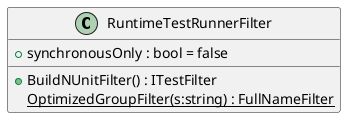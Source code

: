 @startuml
class RuntimeTestRunnerFilter {
    + synchronousOnly : bool = false
    + BuildNUnitFilter() : ITestFilter
    {static} OptimizedGroupFilter(s:string) : FullNameFilter
}
@enduml
